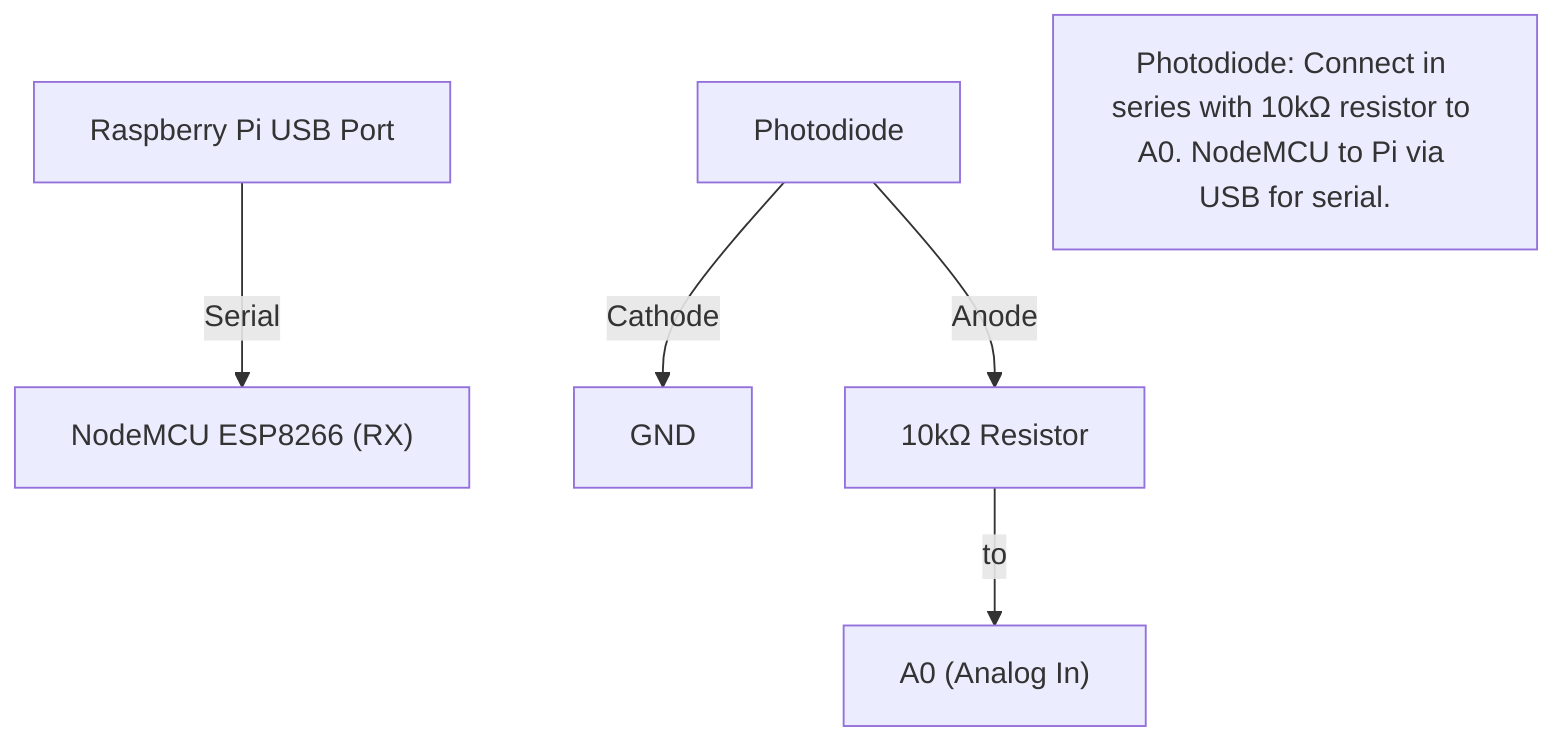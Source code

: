 flowchart TD
    USB_RX["Raspberry Pi USB Port"]
    MCU["NodeMCU ESP8266 (RX)"]
    A0["A0 (Analog In)"]
    GND2["GND"]
    PD["Photodiode"]
    R1["10kΩ Resistor"]
    USB_RX -- Serial --> MCU
    PD -- Anode --> R1
    R1 -- to --> A0
    PD -- Cathode --> GND2
    Note2["Photodiode: Connect in series with 10kΩ resistor to A0. NodeMCU to Pi via USB for serial."]